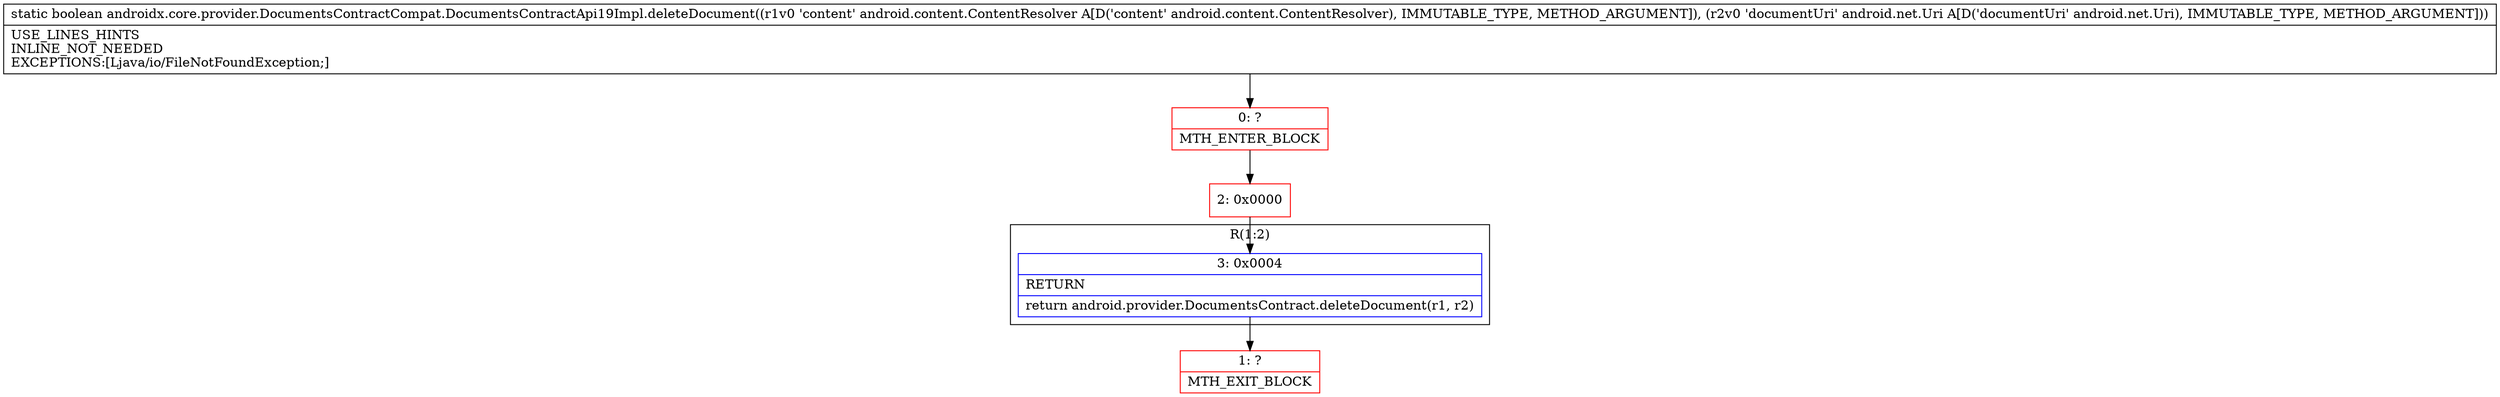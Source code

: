 digraph "CFG forandroidx.core.provider.DocumentsContractCompat.DocumentsContractApi19Impl.deleteDocument(Landroid\/content\/ContentResolver;Landroid\/net\/Uri;)Z" {
subgraph cluster_Region_1967937393 {
label = "R(1:2)";
node [shape=record,color=blue];
Node_3 [shape=record,label="{3\:\ 0x0004|RETURN\l|return android.provider.DocumentsContract.deleteDocument(r1, r2)\l}"];
}
Node_0 [shape=record,color=red,label="{0\:\ ?|MTH_ENTER_BLOCK\l}"];
Node_2 [shape=record,color=red,label="{2\:\ 0x0000}"];
Node_1 [shape=record,color=red,label="{1\:\ ?|MTH_EXIT_BLOCK\l}"];
MethodNode[shape=record,label="{static boolean androidx.core.provider.DocumentsContractCompat.DocumentsContractApi19Impl.deleteDocument((r1v0 'content' android.content.ContentResolver A[D('content' android.content.ContentResolver), IMMUTABLE_TYPE, METHOD_ARGUMENT]), (r2v0 'documentUri' android.net.Uri A[D('documentUri' android.net.Uri), IMMUTABLE_TYPE, METHOD_ARGUMENT]))  | USE_LINES_HINTS\lINLINE_NOT_NEEDED\lEXCEPTIONS:[Ljava\/io\/FileNotFoundException;]\l}"];
MethodNode -> Node_0;Node_3 -> Node_1;
Node_0 -> Node_2;
Node_2 -> Node_3;
}

